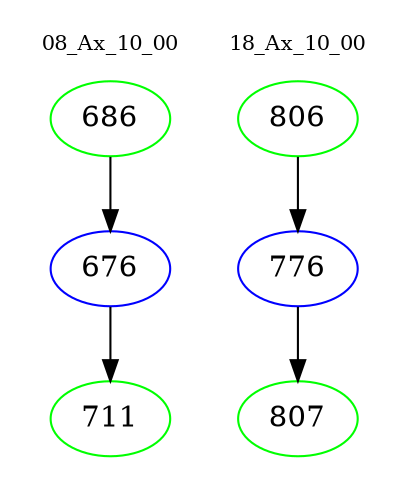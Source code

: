digraph{
subgraph cluster_0 {
color = white
label = "08_Ax_10_00";
fontsize=10;
T0_686 [label="686", color="green"]
T0_686 -> T0_676 [color="black"]
T0_676 [label="676", color="blue"]
T0_676 -> T0_711 [color="black"]
T0_711 [label="711", color="green"]
}
subgraph cluster_1 {
color = white
label = "18_Ax_10_00";
fontsize=10;
T1_806 [label="806", color="green"]
T1_806 -> T1_776 [color="black"]
T1_776 [label="776", color="blue"]
T1_776 -> T1_807 [color="black"]
T1_807 [label="807", color="green"]
}
}

